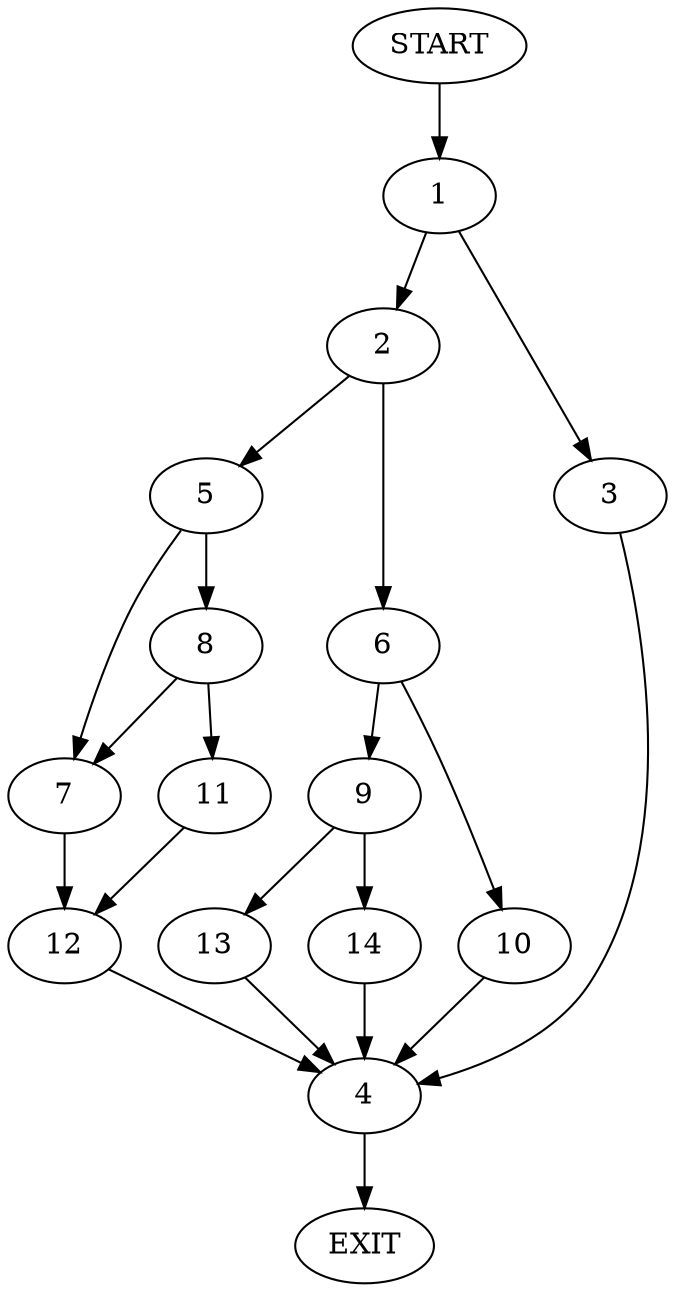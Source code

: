 digraph {
0 [label="START"]
15 [label="EXIT"]
0 -> 1
1 -> 2
1 -> 3
3 -> 4
2 -> 5
2 -> 6
4 -> 15
5 -> 7
5 -> 8
6 -> 9
6 -> 10
8 -> 7
8 -> 11
7 -> 12
11 -> 12
12 -> 4
10 -> 4
9 -> 13
9 -> 14
14 -> 4
13 -> 4
}
